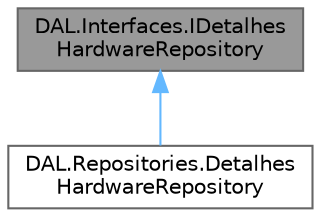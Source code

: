 digraph "DAL.Interfaces.IDetalhesHardwareRepository"
{
 // LATEX_PDF_SIZE
  bgcolor="transparent";
  edge [fontname=Helvetica,fontsize=10,labelfontname=Helvetica,labelfontsize=10];
  node [fontname=Helvetica,fontsize=10,shape=box,height=0.2,width=0.4];
  Node1 [id="Node000001",label="DAL.Interfaces.IDetalhes\lHardwareRepository",height=0.2,width=0.4,color="gray40", fillcolor="grey60", style="filled", fontcolor="black",tooltip=" "];
  Node1 -> Node2 [id="edge1_Node000001_Node000002",dir="back",color="steelblue1",style="solid",tooltip=" "];
  Node2 [id="Node000002",label="DAL.Repositories.Detalhes\lHardwareRepository",height=0.2,width=0.4,color="gray40", fillcolor="white", style="filled",URL="$class_d_a_l_1_1_repositories_1_1_detalhes_hardware_repository.html",tooltip=" "];
}
